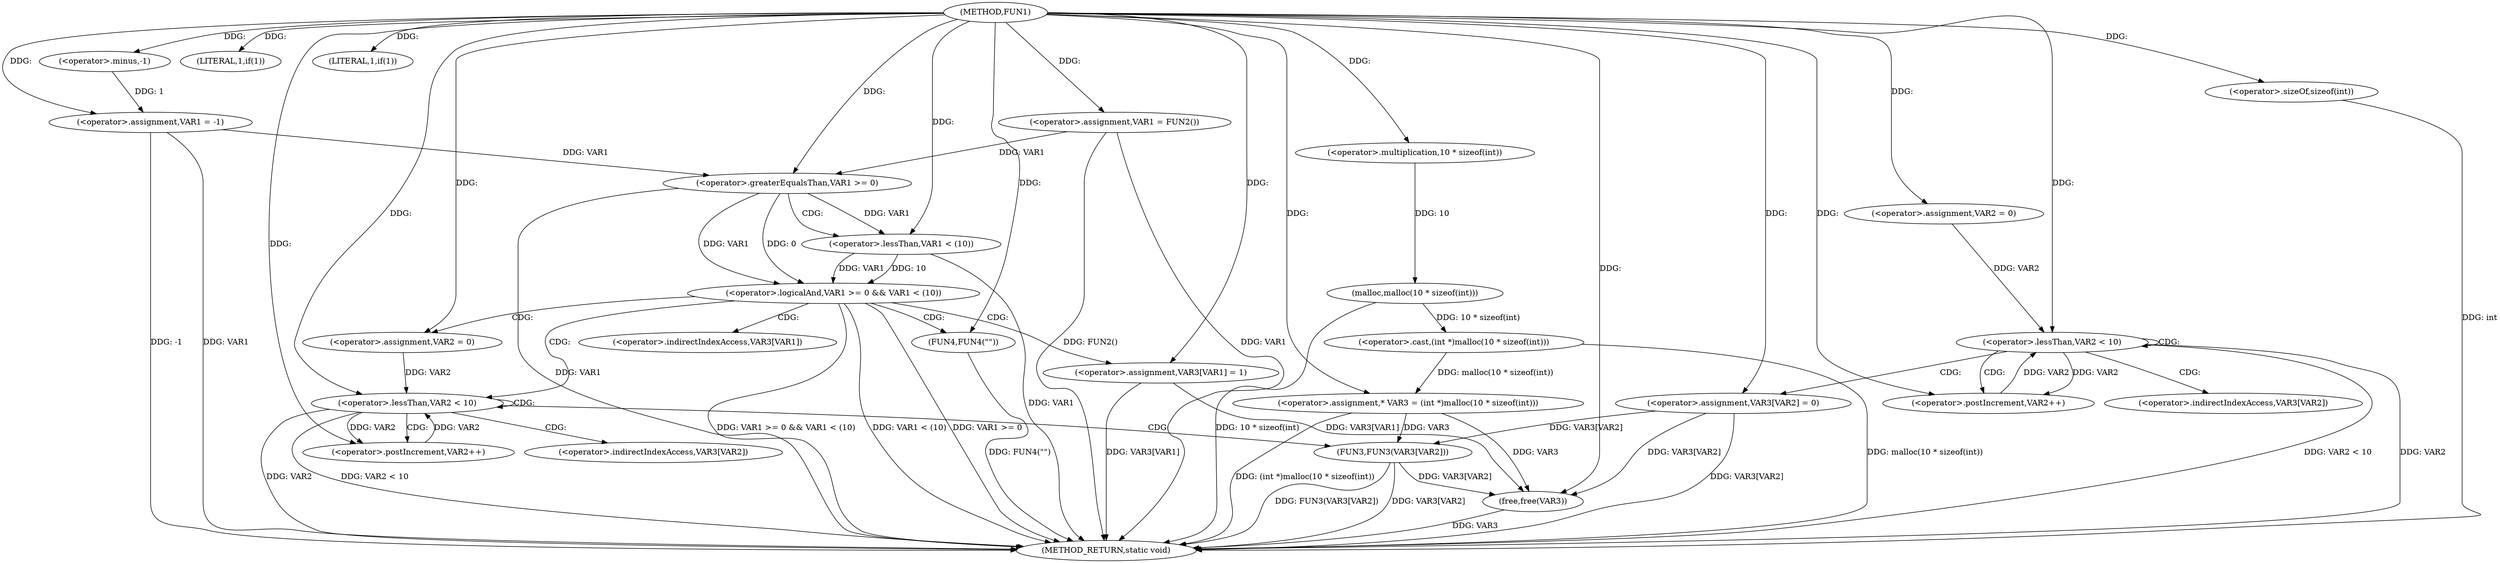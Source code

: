 digraph FUN1 {  
"1000100" [label = "(METHOD,FUN1)" ]
"1000177" [label = "(METHOD_RETURN,static void)" ]
"1000103" [label = "(<operator>.assignment,VAR1 = -1)" ]
"1000105" [label = "(<operator>.minus,-1)" ]
"1000108" [label = "(LITERAL,1,if(1))" ]
"1000110" [label = "(<operator>.assignment,VAR1 = FUN2())" ]
"1000114" [label = "(LITERAL,1,if(1))" ]
"1000119" [label = "(<operator>.assignment,* VAR3 = (int *)malloc(10 * sizeof(int)))" ]
"1000121" [label = "(<operator>.cast,(int *)malloc(10 * sizeof(int)))" ]
"1000123" [label = "(malloc,malloc(10 * sizeof(int)))" ]
"1000124" [label = "(<operator>.multiplication,10 * sizeof(int))" ]
"1000126" [label = "(<operator>.sizeOf,sizeof(int))" ]
"1000129" [label = "(<operator>.assignment,VAR2 = 0)" ]
"1000132" [label = "(<operator>.lessThan,VAR2 < 10)" ]
"1000135" [label = "(<operator>.postIncrement,VAR2++)" ]
"1000138" [label = "(<operator>.assignment,VAR3[VAR2] = 0)" ]
"1000144" [label = "(<operator>.logicalAnd,VAR1 >= 0 && VAR1 < (10))" ]
"1000145" [label = "(<operator>.greaterEqualsThan,VAR1 >= 0)" ]
"1000148" [label = "(<operator>.lessThan,VAR1 < (10))" ]
"1000152" [label = "(<operator>.assignment,VAR3[VAR1] = 1)" ]
"1000158" [label = "(<operator>.assignment,VAR2 = 0)" ]
"1000161" [label = "(<operator>.lessThan,VAR2 < 10)" ]
"1000164" [label = "(<operator>.postIncrement,VAR2++)" ]
"1000167" [label = "(FUN3,FUN3(VAR3[VAR2]))" ]
"1000173" [label = "(FUN4,FUN4(\"\"))" ]
"1000175" [label = "(free,free(VAR3))" ]
"1000139" [label = "(<operator>.indirectIndexAccess,VAR3[VAR2])" ]
"1000153" [label = "(<operator>.indirectIndexAccess,VAR3[VAR1])" ]
"1000168" [label = "(<operator>.indirectIndexAccess,VAR3[VAR2])" ]
  "1000103" -> "1000177"  [ label = "DDG: VAR1"] 
  "1000103" -> "1000177"  [ label = "DDG: -1"] 
  "1000119" -> "1000177"  [ label = "DDG: (int *)malloc(10 * sizeof(int))"] 
  "1000144" -> "1000177"  [ label = "DDG: VAR1 >= 0"] 
  "1000123" -> "1000177"  [ label = "DDG: 10 * sizeof(int)"] 
  "1000167" -> "1000177"  [ label = "DDG: VAR3[VAR2]"] 
  "1000121" -> "1000177"  [ label = "DDG: malloc(10 * sizeof(int))"] 
  "1000132" -> "1000177"  [ label = "DDG: VAR2 < 10"] 
  "1000138" -> "1000177"  [ label = "DDG: VAR3[VAR2]"] 
  "1000144" -> "1000177"  [ label = "DDG: VAR1 >= 0 && VAR1 < (10)"] 
  "1000167" -> "1000177"  [ label = "DDG: FUN3(VAR3[VAR2])"] 
  "1000148" -> "1000177"  [ label = "DDG: VAR1"] 
  "1000144" -> "1000177"  [ label = "DDG: VAR1 < (10)"] 
  "1000175" -> "1000177"  [ label = "DDG: VAR3"] 
  "1000126" -> "1000177"  [ label = "DDG: int"] 
  "1000152" -> "1000177"  [ label = "DDG: VAR3[VAR1]"] 
  "1000132" -> "1000177"  [ label = "DDG: VAR2"] 
  "1000110" -> "1000177"  [ label = "DDG: FUN2()"] 
  "1000173" -> "1000177"  [ label = "DDG: FUN4(\"\")"] 
  "1000161" -> "1000177"  [ label = "DDG: VAR2"] 
  "1000145" -> "1000177"  [ label = "DDG: VAR1"] 
  "1000110" -> "1000177"  [ label = "DDG: VAR1"] 
  "1000161" -> "1000177"  [ label = "DDG: VAR2 < 10"] 
  "1000105" -> "1000103"  [ label = "DDG: 1"] 
  "1000100" -> "1000103"  [ label = "DDG: "] 
  "1000100" -> "1000105"  [ label = "DDG: "] 
  "1000100" -> "1000108"  [ label = "DDG: "] 
  "1000100" -> "1000110"  [ label = "DDG: "] 
  "1000100" -> "1000114"  [ label = "DDG: "] 
  "1000121" -> "1000119"  [ label = "DDG: malloc(10 * sizeof(int))"] 
  "1000100" -> "1000119"  [ label = "DDG: "] 
  "1000123" -> "1000121"  [ label = "DDG: 10 * sizeof(int)"] 
  "1000124" -> "1000123"  [ label = "DDG: 10"] 
  "1000100" -> "1000124"  [ label = "DDG: "] 
  "1000100" -> "1000126"  [ label = "DDG: "] 
  "1000100" -> "1000129"  [ label = "DDG: "] 
  "1000129" -> "1000132"  [ label = "DDG: VAR2"] 
  "1000135" -> "1000132"  [ label = "DDG: VAR2"] 
  "1000100" -> "1000132"  [ label = "DDG: "] 
  "1000132" -> "1000135"  [ label = "DDG: VAR2"] 
  "1000100" -> "1000135"  [ label = "DDG: "] 
  "1000100" -> "1000138"  [ label = "DDG: "] 
  "1000145" -> "1000144"  [ label = "DDG: VAR1"] 
  "1000145" -> "1000144"  [ label = "DDG: 0"] 
  "1000103" -> "1000145"  [ label = "DDG: VAR1"] 
  "1000110" -> "1000145"  [ label = "DDG: VAR1"] 
  "1000100" -> "1000145"  [ label = "DDG: "] 
  "1000148" -> "1000144"  [ label = "DDG: VAR1"] 
  "1000148" -> "1000144"  [ label = "DDG: 10"] 
  "1000145" -> "1000148"  [ label = "DDG: VAR1"] 
  "1000100" -> "1000148"  [ label = "DDG: "] 
  "1000100" -> "1000152"  [ label = "DDG: "] 
  "1000100" -> "1000158"  [ label = "DDG: "] 
  "1000158" -> "1000161"  [ label = "DDG: VAR2"] 
  "1000164" -> "1000161"  [ label = "DDG: VAR2"] 
  "1000100" -> "1000161"  [ label = "DDG: "] 
  "1000161" -> "1000164"  [ label = "DDG: VAR2"] 
  "1000100" -> "1000164"  [ label = "DDG: "] 
  "1000138" -> "1000167"  [ label = "DDG: VAR3[VAR2]"] 
  "1000119" -> "1000167"  [ label = "DDG: VAR3"] 
  "1000100" -> "1000173"  [ label = "DDG: "] 
  "1000167" -> "1000175"  [ label = "DDG: VAR3[VAR2]"] 
  "1000138" -> "1000175"  [ label = "DDG: VAR3[VAR2]"] 
  "1000152" -> "1000175"  [ label = "DDG: VAR3[VAR1]"] 
  "1000119" -> "1000175"  [ label = "DDG: VAR3"] 
  "1000100" -> "1000175"  [ label = "DDG: "] 
  "1000132" -> "1000139"  [ label = "CDG: "] 
  "1000132" -> "1000135"  [ label = "CDG: "] 
  "1000132" -> "1000132"  [ label = "CDG: "] 
  "1000132" -> "1000138"  [ label = "CDG: "] 
  "1000144" -> "1000153"  [ label = "CDG: "] 
  "1000144" -> "1000161"  [ label = "CDG: "] 
  "1000144" -> "1000152"  [ label = "CDG: "] 
  "1000144" -> "1000173"  [ label = "CDG: "] 
  "1000144" -> "1000158"  [ label = "CDG: "] 
  "1000145" -> "1000148"  [ label = "CDG: "] 
  "1000161" -> "1000164"  [ label = "CDG: "] 
  "1000161" -> "1000161"  [ label = "CDG: "] 
  "1000161" -> "1000168"  [ label = "CDG: "] 
  "1000161" -> "1000167"  [ label = "CDG: "] 
}
